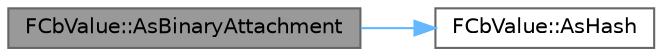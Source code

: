digraph "FCbValue::AsBinaryAttachment"
{
 // INTERACTIVE_SVG=YES
 // LATEX_PDF_SIZE
  bgcolor="transparent";
  edge [fontname=Helvetica,fontsize=10,labelfontname=Helvetica,labelfontsize=10];
  node [fontname=Helvetica,fontsize=10,shape=box,height=0.2,width=0.4];
  rankdir="LR";
  Node1 [id="Node000001",label="FCbValue::AsBinaryAttachment",height=0.2,width=0.4,color="gray40", fillcolor="grey60", style="filled", fontcolor="black",tooltip=" "];
  Node1 -> Node2 [id="edge1_Node000001_Node000002",color="steelblue1",style="solid",tooltip=" "];
  Node2 [id="Node000002",label="FCbValue::AsHash",height=0.2,width=0.4,color="grey40", fillcolor="white", style="filled",URL="$de/dc5/classFCbValue.html#a15d2ef5c88373b995e90a386c0f1f973",tooltip=" "];
}
